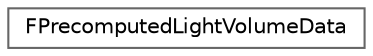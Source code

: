 digraph "Graphical Class Hierarchy"
{
 // INTERACTIVE_SVG=YES
 // LATEX_PDF_SIZE
  bgcolor="transparent";
  edge [fontname=Helvetica,fontsize=10,labelfontname=Helvetica,labelfontsize=10];
  node [fontname=Helvetica,fontsize=10,shape=box,height=0.2,width=0.4];
  rankdir="LR";
  Node0 [id="Node000000",label="FPrecomputedLightVolumeData",height=0.2,width=0.4,color="grey40", fillcolor="white", style="filled",URL="$d3/d16/classFPrecomputedLightVolumeData.html",tooltip="Set of volume lighting samples belonging to one streaming level, which can be queried about the light..."];
}
